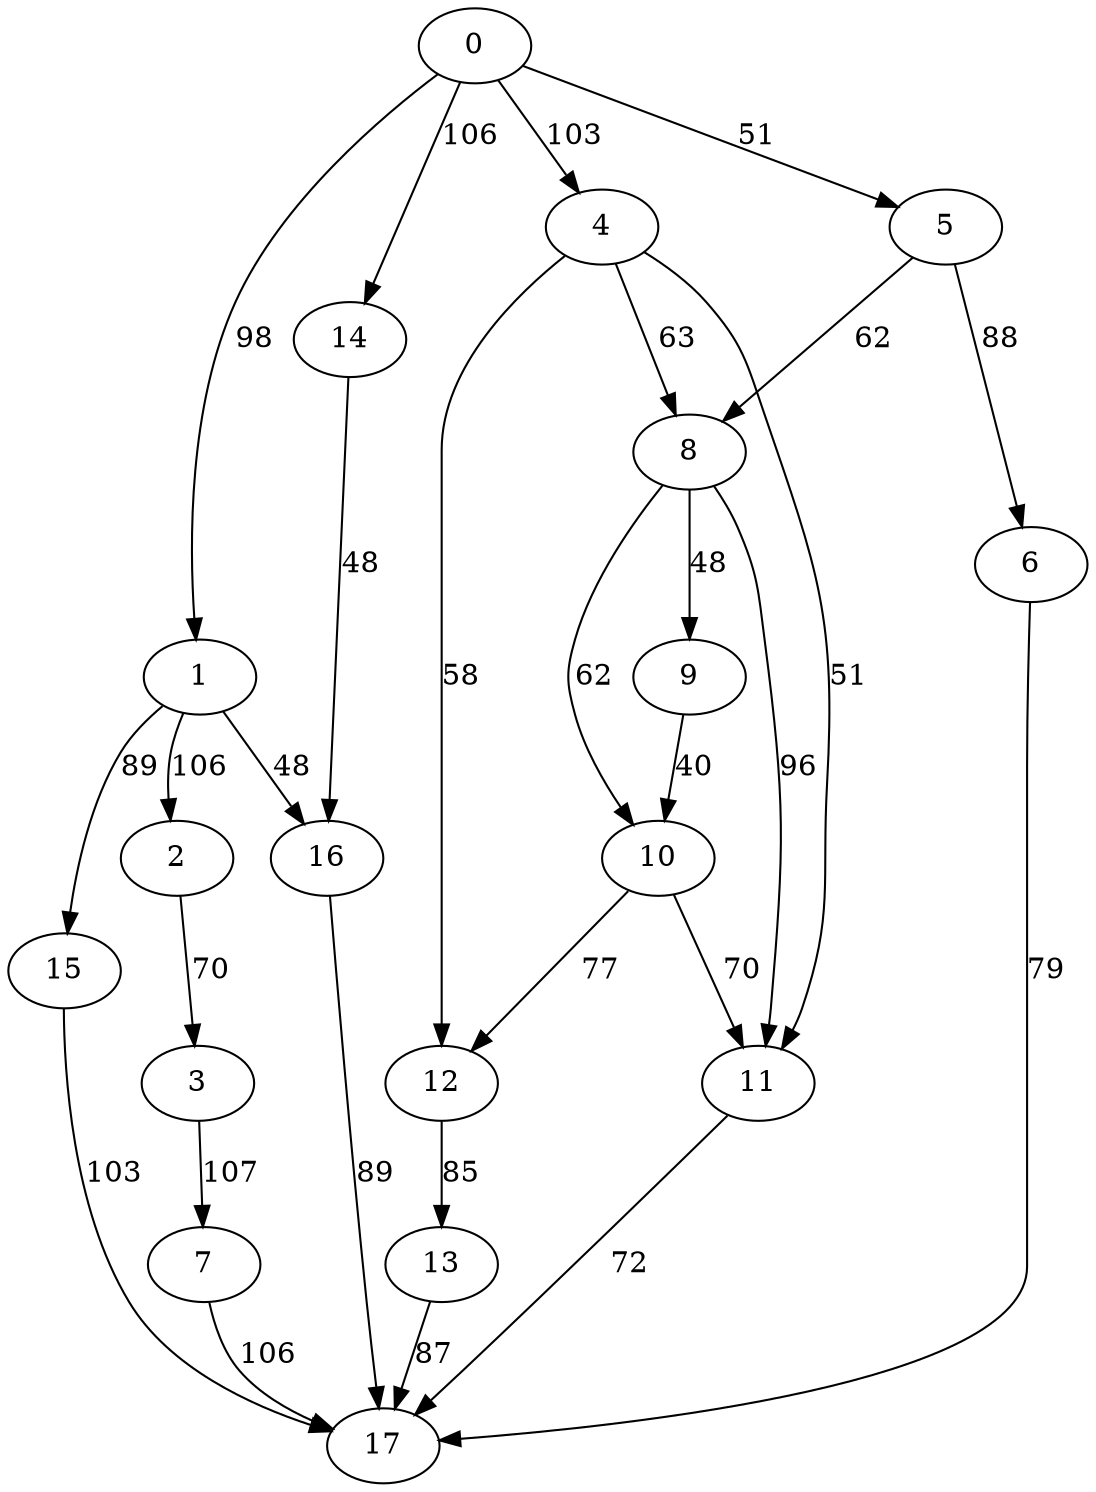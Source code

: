 digraph t20p3r7_10 {
0 -> 1 [ label = 98 ];
0 -> 4 [ label = 103 ];
0 -> 5 [ label = 51 ];
0 -> 14 [ label = 106 ];
1 -> 2 [ label = 106 ];
1 -> 15 [ label = 89 ];
1 -> 16 [ label = 48 ];
2 -> 3 [ label = 70 ];
3 -> 7 [ label = 107 ];
4 -> 8 [ label = 63 ];
4 -> 11 [ label = 51 ];
4 -> 12 [ label = 58 ];
5 -> 6 [ label = 88 ];
5 -> 8 [ label = 62 ];
6 -> 17 [ label = 79 ];
7 -> 17 [ label = 106 ];
8 -> 9 [ label = 48 ];
8 -> 10 [ label = 62 ];
8 -> 11 [ label = 96 ];
9 -> 10 [ label = 40 ];
10 -> 11 [ label = 70 ];
10 -> 12 [ label = 77 ];
11 -> 17 [ label = 72 ];
12 -> 13 [ label = 85 ];
13 -> 17 [ label = 87 ];
14 -> 16 [ label = 48 ];
15 -> 17 [ label = 103 ];
16 -> 17 [ label = 89 ];
 }

